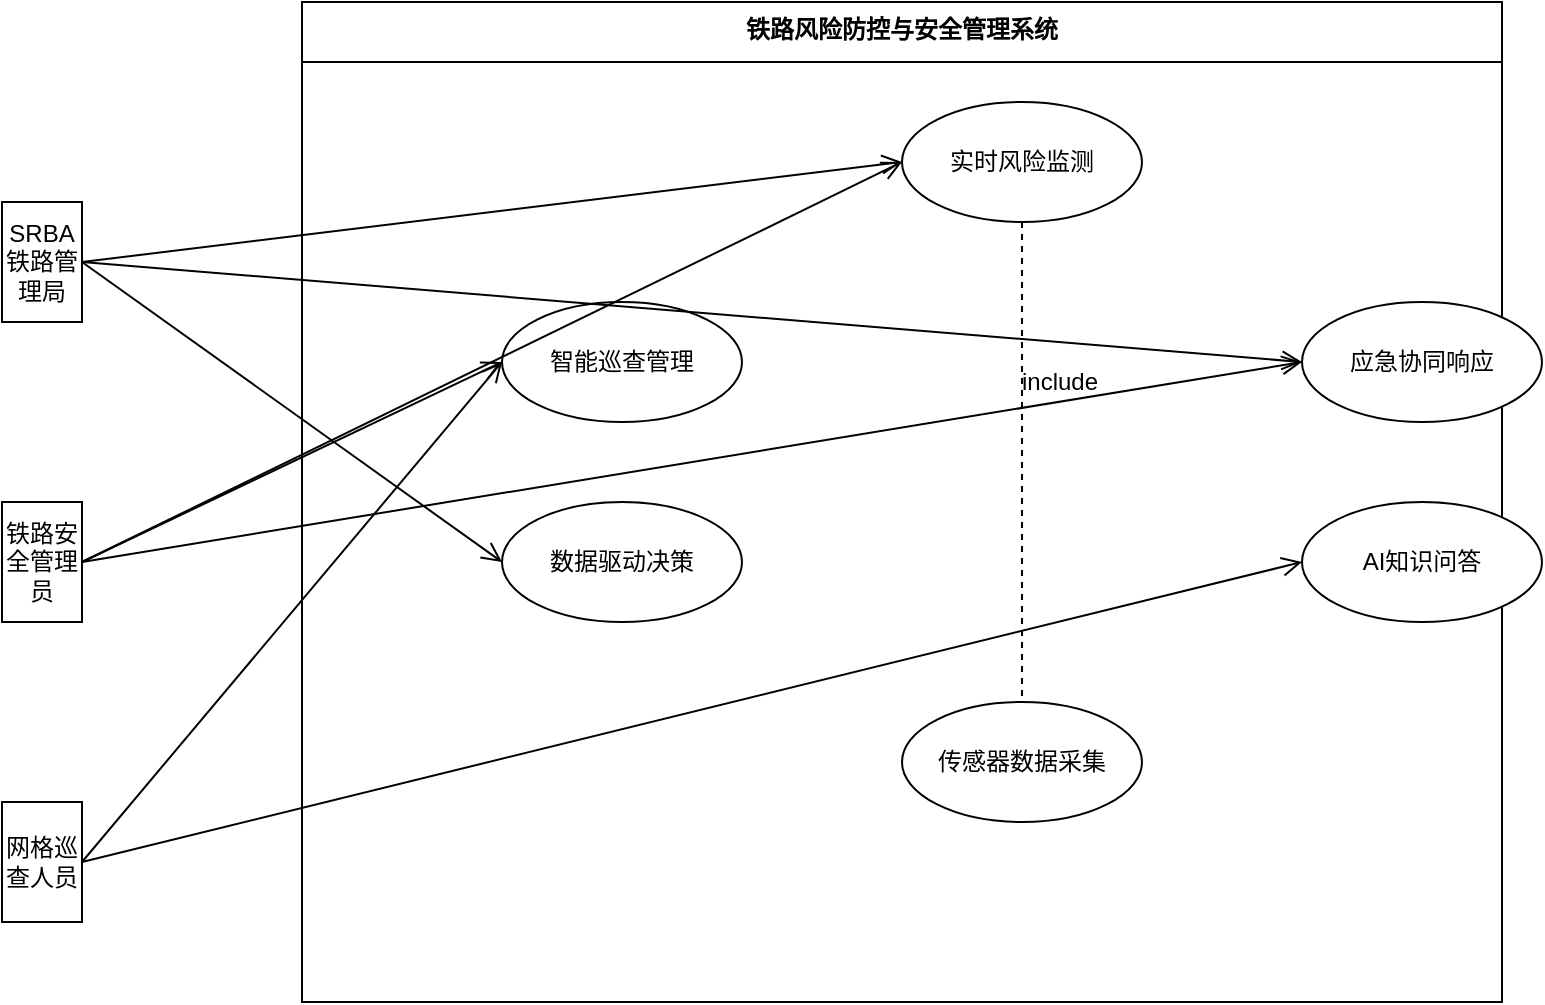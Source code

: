 <mxfile version="26.2.14">
  <diagram id="0" name="铁路风险防控系统总体用例图">
    <mxGraphModel dx="1058" dy="638" grid="1" gridSize="10" guides="1" tooltips="1" connect="1" arrows="1" fold="1" page="1" pageScale="1" pageWidth="827" pageHeight="1169" math="0" shadow="0">
      <root>
        <mxCell id="0" />
        <mxCell id="1" parent="0" />
        <mxCell id="system" value="铁路风险防控与安全管理系统" style="swimlane;fontStyle=1;align=center;verticalAlign=top;childLayout=stackLayout;horizontal=1;startSize=30;horizontalStack=0;resizeParent=1;resizeParentMax=0;resizeLast=0;collapsible=1;marginBottom=0;" parent="1" vertex="1">
          <mxGeometry x="200" y="100" width="600" height="500" as="geometry" />
        </mxCell>
        <mxCell id="uc1" value="实时风险监测" style="ellipse;whiteSpace=wrap;html=1;aspect=fixed;" parent="system" vertex="1">
          <mxGeometry x="300" y="50" width="120" height="60" as="geometry" />
        </mxCell>
        <mxCell id="uc2" value="智能巡查管理" style="ellipse;whiteSpace=wrap;html=1;aspect=fixed;" parent="system" vertex="1">
          <mxGeometry x="100" y="150" width="120" height="60" as="geometry" />
        </mxCell>
        <mxCell id="uc3" value="应急协同响应" style="ellipse;whiteSpace=wrap;html=1;aspect=fixed;" parent="system" vertex="1">
          <mxGeometry x="500" y="150" width="120" height="60" as="geometry" />
        </mxCell>
        <mxCell id="uc4" value="数据驱动决策" style="ellipse;whiteSpace=wrap;html=1;aspect=fixed;" parent="system" vertex="1">
          <mxGeometry x="100" y="250" width="120" height="60" as="geometry" />
        </mxCell>
        <mxCell id="uc5" value="AI知识问答" style="ellipse;whiteSpace=wrap;html=1;aspect=fixed;" parent="system" vertex="1">
          <mxGeometry x="500" y="250" width="120" height="60" as="geometry" />
        </mxCell>
        <mxCell id="uc6" value="传感器数据采集" style="ellipse;whiteSpace=wrap;html=1;aspect=fixed;" parent="system" vertex="1">
          <mxGeometry x="300" y="350" width="120" height="60" as="geometry" />
        </mxCell>
        <mxCell id="rel_include1" style="edgeStyle=orthogonal;endArrow=none;dashed=1;html=1;exitX=0.5;exitY=1;exitDx=0;exitDy=0;entryX=0.5;entryY=0;entryDx=0;entryDy=0;" parent="1" source="uc1" target="uc6" edge="1">
          <mxGeometry relative="1" as="geometry">
            <mxPoint x="360" y="410" as="sourcePoint" />
            <mxPoint x="360" y="450" as="targetPoint" />
          </mxGeometry>
        </mxCell>
        <mxCell id="label_include1" value="include" style="text;html=1;strokeColor=none;fillColor=none;align=center;verticalAlign=middle;whiteSpace=wrap;rounded=0;" parent="rel_include1" vertex="1">
          <mxGeometry x="-0.25" y="-1" relative="1" as="geometry">
            <mxPoint x="20" y="-10" as="offset" />
          </mxGeometry>
        </mxCell>
        <mxCell id="actor1" value="SRBA铁路管理局" style="actor;whiteSpace=wrap;html=1;" parent="1" vertex="1">
          <mxGeometry x="50" y="200" width="40" height="60" as="geometry" />
        </mxCell>
        <mxCell id="actor2" value="铁路安全管理员" style="actor;whiteSpace=wrap;html=1;" parent="1" vertex="1">
          <mxGeometry x="50" y="350" width="40" height="60" as="geometry" />
        </mxCell>
        <mxCell id="actor3" value="网格巡查人员" style="actor;whiteSpace=wrap;html=1;" parent="1" vertex="1">
          <mxGeometry x="50" y="500" width="40" height="60" as="geometry" />
        </mxCell>
        <mxCell id="rel1" style="edgeStyle=orthogonal;endArrow=open;endSize=8;html=1;exitX=1;exitY=0.5;exitDx=0;exitDy=0;entryX=0;entryY=0.5;entryDx=0;entryDy=0;" parent="1" source="actor1" target="uc1" edge="1">
          <mxGeometry as="geometry" />
        </mxCell>
        <mxCell id="rel2" style="edgeStyle=orthogonal;endArrow=open;endSize=8;html=1;exitX=1;exitY=0.5;exitDx=0;exitDy=0;entryX=0;entryY=0.5;entryDx=0;entryDy=0;" parent="1" source="actor1" target="uc3" edge="1">
          <mxGeometry as="geometry" />
        </mxCell>
        <mxCell id="rel3" style="edgeStyle=orthogonal;endArrow=open;endSize=8;html=1;exitX=1;exitY=0.5;exitDx=0;exitDy=0;entryX=0;entryY=0.5;entryDx=0;entryDy=0;" parent="1" source="actor1" target="uc4" edge="1">
          <mxGeometry as="geometry" />
        </mxCell>
        <mxCell id="rel4" style="edgeStyle=orthogonal;endArrow=open;endSize=8;html=1;exitX=1;exitY=0.5;exitDx=0;exitDy=0;entryX=0;entryY=0.5;entryDx=0;entryDy=0;" parent="1" source="actor2" target="uc1" edge="1">
          <mxGeometry as="geometry" />
        </mxCell>
        <mxCell id="rel5" style="edgeStyle=orthogonal;endArrow=open;endSize=8;html=1;exitX=1;exitY=0.5;exitDx=0;exitDy=0;entryX=0;entryY=0.5;entryDx=0;entryDy=0;" parent="1" source="actor2" target="uc2" edge="1">
          <mxGeometry as="geometry" />
        </mxCell>
        <mxCell id="rel6" style="edgeStyle=orthogonal;endArrow=open;endSize=8;html=1;exitX=1;exitY=0.5;exitDx=0;exitDy=0;entryX=0;entryY=0.5;entryDx=0;entryDy=0;" parent="1" source="actor2" target="uc3" edge="1">
          <mxGeometry as="geometry" />
        </mxCell>
        <mxCell id="rel7" style="edgeStyle=orthogonal;endArrow=open;endSize=8;html=1;exitX=1;exitY=0.5;exitDx=0;exitDy=0;entryX=0;entryY=0.5;entryDx=0;entryDy=0;" parent="1" source="actor3" target="uc2" edge="1">
          <mxGeometry as="geometry" />
        </mxCell>
        <mxCell id="rel8" style="edgeStyle=orthogonal;endArrow=open;endSize=8;html=1;exitX=1;exitY=0.5;exitDx=0;exitDy=0;entryX=0;entryY=0.5;entryDx=0;entryDy=0;" parent="1" source="actor3" target="uc5" edge="1">
          <mxGeometry as="geometry" />
        </mxCell>
      </root>
    </mxGraphModel>
  </diagram>
</mxfile>
